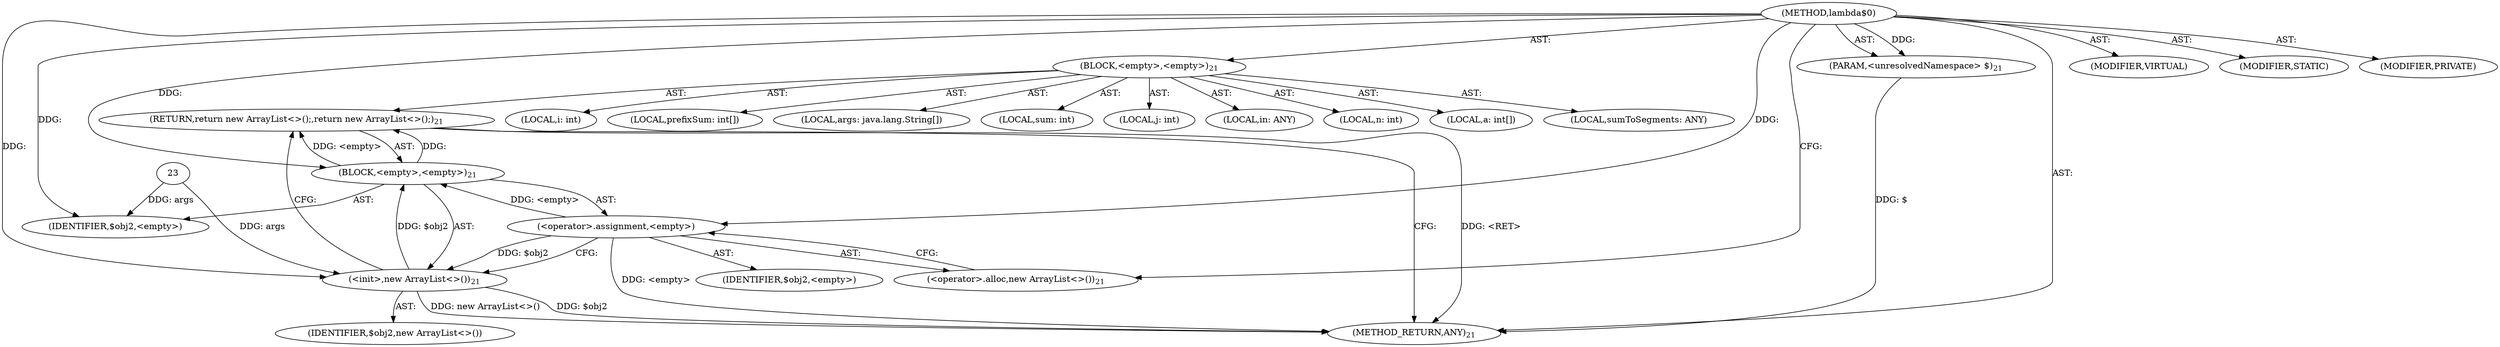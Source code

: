 digraph "lambda$0" {  
"472" [label = <(METHOD,lambda$0)> ]
"473" [label = <(PARAM,&lt;unresolvedNamespace&gt; $)<SUB>21</SUB>> ]
"474" [label = <(BLOCK,&lt;empty&gt;,&lt;empty&gt;)<SUB>21</SUB>> ]
"475" [label = <(LOCAL,sum: int)> ]
"476" [label = <(LOCAL,j: int)> ]
"477" [label = <(LOCAL,in: ANY)> ]
"478" [label = <(LOCAL,n: int)> ]
"479" [label = <(LOCAL,a: int[])> ]
"480" [label = <(LOCAL,sumToSegments: ANY)> ]
"481" [label = <(LOCAL,i: int)> ]
"482" [label = <(LOCAL,prefixSum: int[])> ]
"483" [label = <(LOCAL,args: java.lang.String[])> ]
"484" [label = <(RETURN,return new ArrayList&lt;&gt;();,return new ArrayList&lt;&gt;();)<SUB>21</SUB>> ]
"485" [label = <(BLOCK,&lt;empty&gt;,&lt;empty&gt;)<SUB>21</SUB>> ]
"486" [label = <(&lt;operator&gt;.assignment,&lt;empty&gt;)> ]
"487" [label = <(IDENTIFIER,$obj2,&lt;empty&gt;)> ]
"488" [label = <(&lt;operator&gt;.alloc,new ArrayList&lt;&gt;())<SUB>21</SUB>> ]
"489" [label = <(&lt;init&gt;,new ArrayList&lt;&gt;())<SUB>21</SUB>> ]
"490" [label = <(IDENTIFIER,$obj2,new ArrayList&lt;&gt;())> ]
"491" [label = <(IDENTIFIER,$obj2,&lt;empty&gt;)> ]
"492" [label = <(METHOD_RETURN,ANY)<SUB>21</SUB>> ]
"493" [label = <(MODIFIER,VIRTUAL)> ]
"494" [label = <(MODIFIER,STATIC)> ]
"495" [label = <(MODIFIER,PRIVATE)> ]
  "472" -> "473"  [ label = "AST: "] 
  "472" -> "474"  [ label = "AST: "] 
  "472" -> "492"  [ label = "AST: "] 
  "472" -> "493"  [ label = "AST: "] 
  "472" -> "494"  [ label = "AST: "] 
  "472" -> "495"  [ label = "AST: "] 
  "474" -> "475"  [ label = "AST: "] 
  "474" -> "476"  [ label = "AST: "] 
  "474" -> "477"  [ label = "AST: "] 
  "474" -> "478"  [ label = "AST: "] 
  "474" -> "479"  [ label = "AST: "] 
  "474" -> "480"  [ label = "AST: "] 
  "474" -> "481"  [ label = "AST: "] 
  "474" -> "482"  [ label = "AST: "] 
  "474" -> "483"  [ label = "AST: "] 
  "474" -> "484"  [ label = "AST: "] 
  "484" -> "485"  [ label = "AST: "] 
  "485" -> "486"  [ label = "AST: "] 
  "485" -> "489"  [ label = "AST: "] 
  "485" -> "491"  [ label = "AST: "] 
  "486" -> "487"  [ label = "AST: "] 
  "486" -> "488"  [ label = "AST: "] 
  "489" -> "490"  [ label = "AST: "] 
  "484" -> "492"  [ label = "CFG: "] 
  "486" -> "489"  [ label = "CFG: "] 
  "489" -> "484"  [ label = "CFG: "] 
  "488" -> "486"  [ label = "CFG: "] 
  "472" -> "488"  [ label = "CFG: "] 
  "484" -> "492"  [ label = "DDG: &lt;RET&gt;"] 
  "473" -> "492"  [ label = "DDG: $"] 
  "486" -> "492"  [ label = "DDG: &lt;empty&gt;"] 
  "489" -> "492"  [ label = "DDG: $obj2"] 
  "489" -> "492"  [ label = "DDG: new ArrayList&lt;&gt;()"] 
  "472" -> "473"  [ label = "DDG: "] 
  "485" -> "484"  [ label = "DDG: "] 
  "485" -> "484"  [ label = "DDG: &lt;empty&gt;"] 
  "489" -> "485"  [ label = "DDG: $obj2"] 
  "486" -> "485"  [ label = "DDG: &lt;empty&gt;"] 
  "472" -> "485"  [ label = "DDG: "] 
  "472" -> "486"  [ label = "DDG: "] 
  "23" -> "491"  [ label = "DDG: args"] 
  "472" -> "491"  [ label = "DDG: "] 
  "23" -> "489"  [ label = "DDG: args"] 
  "486" -> "489"  [ label = "DDG: $obj2"] 
  "472" -> "489"  [ label = "DDG: "] 
}
